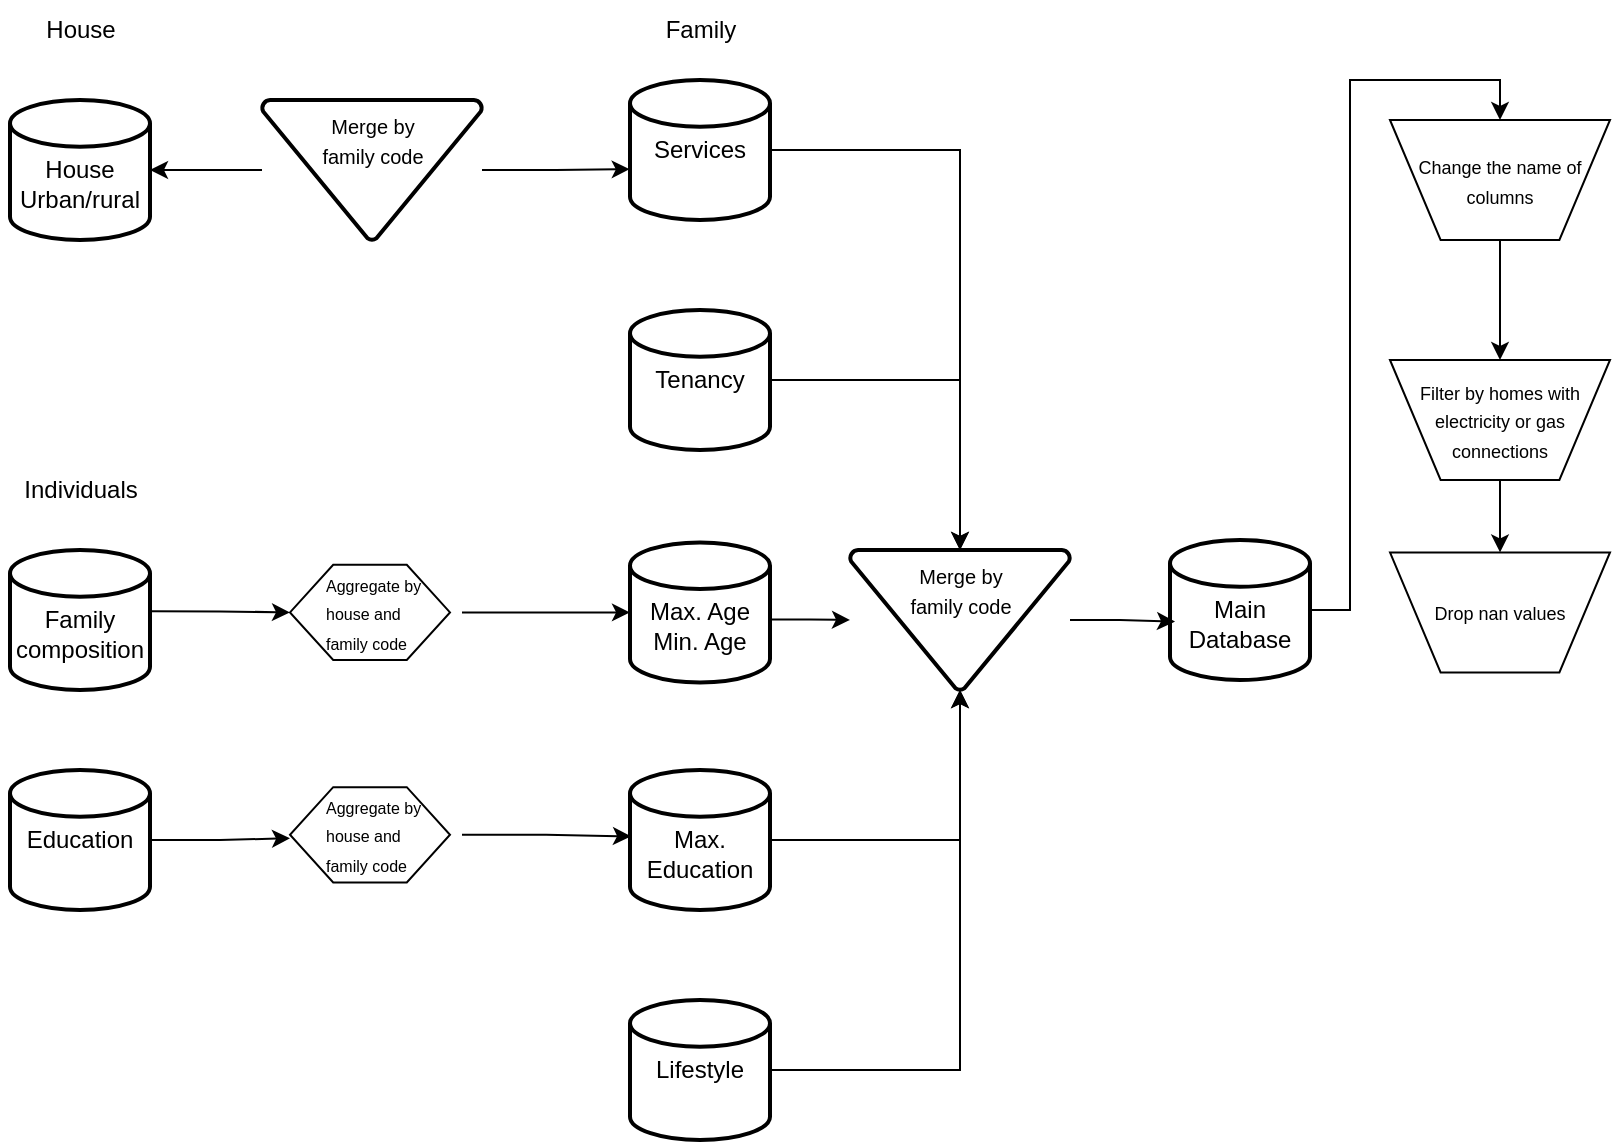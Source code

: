 <mxfile version="25.0.3">
  <diagram id="gkANINyZUyBZDDwI3h0A" name="Page-1">
    <mxGraphModel dx="2710" dy="867" grid="1" gridSize="10" guides="1" tooltips="1" connect="1" arrows="1" fold="1" page="1" pageScale="1" pageWidth="850" pageHeight="1100" math="0" shadow="0">
      <root>
        <mxCell id="0" />
        <mxCell id="1" parent="0" />
        <mxCell id="rugPiEAVBKEIt9bjCJ1i-79" style="edgeStyle=orthogonalEdgeStyle;rounded=0;orthogonalLoop=1;jettySize=auto;html=1;" edge="1" parent="1" source="rugPiEAVBKEIt9bjCJ1i-35" target="rugPiEAVBKEIt9bjCJ1i-65">
          <mxGeometry relative="1" as="geometry" />
        </mxCell>
        <mxCell id="rugPiEAVBKEIt9bjCJ1i-35" value="Tenancy" style="strokeWidth=2;html=1;shape=mxgraph.flowchart.database;whiteSpace=wrap;" vertex="1" parent="1">
          <mxGeometry x="310" y="175" width="70" height="70" as="geometry" />
        </mxCell>
        <mxCell id="rugPiEAVBKEIt9bjCJ1i-37" value="Lifestyle" style="strokeWidth=2;html=1;shape=mxgraph.flowchart.database;whiteSpace=wrap;" vertex="1" parent="1">
          <mxGeometry x="310" y="520" width="70" height="70" as="geometry" />
        </mxCell>
        <mxCell id="rugPiEAVBKEIt9bjCJ1i-92" style="edgeStyle=orthogonalEdgeStyle;rounded=0;orthogonalLoop=1;jettySize=auto;html=1;exitX=1.009;exitY=0.438;exitDx=0;exitDy=0;exitPerimeter=0;entryX=0;entryY=0.5;entryDx=0;entryDy=0;" edge="1" parent="1" source="rugPiEAVBKEIt9bjCJ1i-38" target="rugPiEAVBKEIt9bjCJ1i-90">
          <mxGeometry relative="1" as="geometry" />
        </mxCell>
        <mxCell id="rugPiEAVBKEIt9bjCJ1i-38" value="&lt;div&gt;&lt;br&gt;&lt;/div&gt;Family composition" style="strokeWidth=2;html=1;shape=mxgraph.flowchart.database;whiteSpace=wrap;" vertex="1" parent="1">
          <mxGeometry y="295" width="70" height="70" as="geometry" />
        </mxCell>
        <mxCell id="rugPiEAVBKEIt9bjCJ1i-39" value="Services" style="strokeWidth=2;html=1;shape=mxgraph.flowchart.database;whiteSpace=wrap;" vertex="1" parent="1">
          <mxGeometry x="310" y="60" width="70" height="70" as="geometry" />
        </mxCell>
        <mxCell id="rugPiEAVBKEIt9bjCJ1i-40" value="&lt;div&gt;&lt;br&gt;&lt;/div&gt;House&lt;div&gt;Urban/rural&lt;/div&gt;" style="strokeWidth=2;html=1;shape=mxgraph.flowchart.database;whiteSpace=wrap;" vertex="1" parent="1">
          <mxGeometry y="70" width="70" height="70" as="geometry" />
        </mxCell>
        <mxCell id="rugPiEAVBKEIt9bjCJ1i-41" value="Education" style="strokeWidth=2;html=1;shape=mxgraph.flowchart.database;whiteSpace=wrap;" vertex="1" parent="1">
          <mxGeometry y="405" width="70" height="70" as="geometry" />
        </mxCell>
        <mxCell id="rugPiEAVBKEIt9bjCJ1i-43" value="Individuals" style="text;html=1;align=center;verticalAlign=middle;resizable=0;points=[];autosize=1;strokeColor=none;fillColor=none;" vertex="1" parent="1">
          <mxGeometry x="-5" y="250" width="80" height="30" as="geometry" />
        </mxCell>
        <mxCell id="rugPiEAVBKEIt9bjCJ1i-44" value="&lt;div&gt;&lt;br&gt;&lt;/div&gt;Max. Age&lt;div&gt;Min. Age&lt;/div&gt;" style="strokeWidth=2;html=1;shape=mxgraph.flowchart.database;whiteSpace=wrap;" vertex="1" parent="1">
          <mxGeometry x="310" y="291.19" width="70" height="70" as="geometry" />
        </mxCell>
        <mxCell id="rugPiEAVBKEIt9bjCJ1i-46" value="&lt;div&gt;&lt;br&gt;&lt;/div&gt;Max.&lt;div&gt;Education&lt;/div&gt;" style="strokeWidth=2;html=1;shape=mxgraph.flowchart.database;whiteSpace=wrap;" vertex="1" parent="1">
          <mxGeometry x="310" y="405" width="70" height="70" as="geometry" />
        </mxCell>
        <mxCell id="rugPiEAVBKEIt9bjCJ1i-117" style="edgeStyle=orthogonalEdgeStyle;rounded=0;orthogonalLoop=1;jettySize=auto;html=1;exitX=1;exitY=0.5;exitDx=0;exitDy=0;exitPerimeter=0;entryX=0.5;entryY=0;entryDx=0;entryDy=0;" edge="1" parent="1" source="rugPiEAVBKEIt9bjCJ1i-49" target="rugPiEAVBKEIt9bjCJ1i-116">
          <mxGeometry relative="1" as="geometry" />
        </mxCell>
        <mxCell id="rugPiEAVBKEIt9bjCJ1i-49" value="&lt;div&gt;&lt;br&gt;&lt;/div&gt;&lt;div&gt;Main&lt;/div&gt;Database" style="strokeWidth=2;html=1;shape=mxgraph.flowchart.database;whiteSpace=wrap;" vertex="1" parent="1">
          <mxGeometry x="580" y="290" width="70" height="70" as="geometry" />
        </mxCell>
        <mxCell id="rugPiEAVBKEIt9bjCJ1i-56" value="House" style="text;html=1;align=center;verticalAlign=middle;resizable=0;points=[];autosize=1;strokeColor=none;fillColor=none;" vertex="1" parent="1">
          <mxGeometry x="5" y="20" width="60" height="30" as="geometry" />
        </mxCell>
        <mxCell id="rugPiEAVBKEIt9bjCJ1i-57" value="Family" style="text;html=1;align=center;verticalAlign=middle;resizable=0;points=[];autosize=1;strokeColor=none;fillColor=none;" vertex="1" parent="1">
          <mxGeometry x="315" y="20" width="60" height="30" as="geometry" />
        </mxCell>
        <mxCell id="rugPiEAVBKEIt9bjCJ1i-69" value="" style="group" vertex="1" connectable="0" parent="1">
          <mxGeometry x="420" y="295" width="110" height="70" as="geometry" />
        </mxCell>
        <mxCell id="rugPiEAVBKEIt9bjCJ1i-66" value="" style="strokeWidth=2;html=1;shape=mxgraph.flowchart.merge_or_storage;whiteSpace=wrap;" vertex="1" parent="rugPiEAVBKEIt9bjCJ1i-69">
          <mxGeometry width="110.0" height="70" as="geometry" />
        </mxCell>
        <mxCell id="rugPiEAVBKEIt9bjCJ1i-65" value="&lt;font style=&quot;font-size: 10px;&quot;&gt;Merge by&lt;/font&gt;&lt;div&gt;&lt;font style=&quot;font-size: 10px;&quot;&gt;family code&lt;/font&gt;&lt;/div&gt;" style="text;html=1;align=center;verticalAlign=middle;resizable=0;points=[];autosize=1;strokeColor=none;fillColor=none;" vertex="1" parent="rugPiEAVBKEIt9bjCJ1i-69">
          <mxGeometry x="20.004" width="70" height="40" as="geometry" />
        </mxCell>
        <mxCell id="rugPiEAVBKEIt9bjCJ1i-75" style="edgeStyle=orthogonalEdgeStyle;rounded=0;orthogonalLoop=1;jettySize=auto;html=1;exitX=1;exitY=0.5;exitDx=0;exitDy=0;exitPerimeter=0;entryX=0.5;entryY=1;entryDx=0;entryDy=0;entryPerimeter=0;" edge="1" parent="1" source="rugPiEAVBKEIt9bjCJ1i-46" target="rugPiEAVBKEIt9bjCJ1i-66">
          <mxGeometry relative="1" as="geometry" />
        </mxCell>
        <mxCell id="rugPiEAVBKEIt9bjCJ1i-77" style="edgeStyle=orthogonalEdgeStyle;rounded=0;orthogonalLoop=1;jettySize=auto;html=1;exitX=1;exitY=0.5;exitDx=0;exitDy=0;exitPerimeter=0;entryX=0.5;entryY=1;entryDx=0;entryDy=0;entryPerimeter=0;" edge="1" parent="1" source="rugPiEAVBKEIt9bjCJ1i-37" target="rugPiEAVBKEIt9bjCJ1i-66">
          <mxGeometry relative="1" as="geometry" />
        </mxCell>
        <mxCell id="rugPiEAVBKEIt9bjCJ1i-81" style="edgeStyle=orthogonalEdgeStyle;rounded=0;orthogonalLoop=1;jettySize=auto;html=1;exitX=1;exitY=0.5;exitDx=0;exitDy=0;exitPerimeter=0;" edge="1" parent="1" source="rugPiEAVBKEIt9bjCJ1i-39" target="rugPiEAVBKEIt9bjCJ1i-65">
          <mxGeometry relative="1" as="geometry" />
        </mxCell>
        <mxCell id="rugPiEAVBKEIt9bjCJ1i-83" style="edgeStyle=orthogonalEdgeStyle;rounded=0;orthogonalLoop=1;jettySize=auto;html=1;entryX=0.036;entryY=0.583;entryDx=0;entryDy=0;entryPerimeter=0;" edge="1" parent="1" source="rugPiEAVBKEIt9bjCJ1i-66" target="rugPiEAVBKEIt9bjCJ1i-49">
          <mxGeometry relative="1" as="geometry" />
        </mxCell>
        <mxCell id="rugPiEAVBKEIt9bjCJ1i-88" value="" style="group" vertex="1" connectable="0" parent="1">
          <mxGeometry x="140" y="411.19" width="96" height="60" as="geometry" />
        </mxCell>
        <mxCell id="rugPiEAVBKEIt9bjCJ1i-87" value="" style="verticalLabelPosition=bottom;verticalAlign=top;html=1;shape=hexagon;perimeter=hexagonPerimeter2;arcSize=6;size=0.27;" vertex="1" parent="rugPiEAVBKEIt9bjCJ1i-88">
          <mxGeometry y="2.38" width="80" height="47.62" as="geometry" />
        </mxCell>
        <mxCell id="rugPiEAVBKEIt9bjCJ1i-61" value="&lt;font style=&quot;font-size: 8px;&quot;&gt;Aggregate by&amp;nbsp;&lt;/font&gt;&lt;div&gt;&lt;font style=&quot;font-size: 8px;&quot;&gt;house&amp;nbsp;&lt;/font&gt;&lt;span style=&quot;font-size: 8px; background-color: initial;&quot;&gt;and&amp;nbsp;&lt;/span&gt;&lt;/div&gt;&lt;div&gt;&lt;span style=&quot;font-size: 8px; background-color: initial;&quot;&gt;family code&lt;/span&gt;&lt;/div&gt;" style="text;html=1;align=left;verticalAlign=middle;resizable=0;points=[];autosize=1;strokeColor=none;fillColor=none;" vertex="1" parent="rugPiEAVBKEIt9bjCJ1i-88">
          <mxGeometry x="16" y="-3.81" width="70" height="60" as="geometry" />
        </mxCell>
        <mxCell id="rugPiEAVBKEIt9bjCJ1i-89" value="" style="group" vertex="1" connectable="0" parent="1">
          <mxGeometry x="140" y="300" width="96" height="60" as="geometry" />
        </mxCell>
        <mxCell id="rugPiEAVBKEIt9bjCJ1i-90" value="" style="verticalLabelPosition=bottom;verticalAlign=top;html=1;shape=hexagon;perimeter=hexagonPerimeter2;arcSize=6;size=0.27;" vertex="1" parent="rugPiEAVBKEIt9bjCJ1i-89">
          <mxGeometry y="2.381" width="80" height="47.619" as="geometry" />
        </mxCell>
        <mxCell id="rugPiEAVBKEIt9bjCJ1i-91" value="&lt;font style=&quot;font-size: 8px;&quot;&gt;Aggregate by&amp;nbsp;&lt;/font&gt;&lt;div&gt;&lt;font style=&quot;font-size: 8px;&quot;&gt;house&amp;nbsp;&lt;/font&gt;&lt;span style=&quot;font-size: 8px; background-color: initial;&quot;&gt;and&amp;nbsp;&lt;/span&gt;&lt;/div&gt;&lt;div&gt;&lt;span style=&quot;font-size: 8px; background-color: initial;&quot;&gt;family code&lt;/span&gt;&lt;/div&gt;" style="text;html=1;align=left;verticalAlign=middle;resizable=0;points=[];autosize=1;strokeColor=none;fillColor=none;" vertex="1" parent="rugPiEAVBKEIt9bjCJ1i-89">
          <mxGeometry x="16" y="-3.81" width="70" height="60" as="geometry" />
        </mxCell>
        <mxCell id="rugPiEAVBKEIt9bjCJ1i-94" style="edgeStyle=orthogonalEdgeStyle;rounded=0;orthogonalLoop=1;jettySize=auto;html=1;exitX=1;exitY=0.5;exitDx=0;exitDy=0;exitPerimeter=0;entryX=0;entryY=0.537;entryDx=0;entryDy=0;entryPerimeter=0;" edge="1" parent="1" source="rugPiEAVBKEIt9bjCJ1i-41" target="rugPiEAVBKEIt9bjCJ1i-87">
          <mxGeometry relative="1" as="geometry" />
        </mxCell>
        <mxCell id="rugPiEAVBKEIt9bjCJ1i-96" style="edgeStyle=orthogonalEdgeStyle;rounded=0;orthogonalLoop=1;jettySize=auto;html=1;entryX=0.007;entryY=0.474;entryDx=0;entryDy=0;entryPerimeter=0;" edge="1" parent="1" source="rugPiEAVBKEIt9bjCJ1i-61" target="rugPiEAVBKEIt9bjCJ1i-46">
          <mxGeometry relative="1" as="geometry" />
        </mxCell>
        <mxCell id="rugPiEAVBKEIt9bjCJ1i-98" value="" style="group" vertex="1" connectable="0" parent="1">
          <mxGeometry x="126" y="70" width="110" height="70" as="geometry" />
        </mxCell>
        <mxCell id="rugPiEAVBKEIt9bjCJ1i-99" value="" style="strokeWidth=2;html=1;shape=mxgraph.flowchart.merge_or_storage;whiteSpace=wrap;" vertex="1" parent="rugPiEAVBKEIt9bjCJ1i-98">
          <mxGeometry width="110.0" height="70" as="geometry" />
        </mxCell>
        <mxCell id="rugPiEAVBKEIt9bjCJ1i-100" value="&lt;font style=&quot;font-size: 10px;&quot;&gt;Merge by&lt;/font&gt;&lt;div&gt;&lt;font style=&quot;font-size: 10px;&quot;&gt;family code&lt;/font&gt;&lt;/div&gt;" style="text;html=1;align=center;verticalAlign=middle;resizable=0;points=[];autosize=1;strokeColor=none;fillColor=none;" vertex="1" parent="rugPiEAVBKEIt9bjCJ1i-98">
          <mxGeometry x="20.004" width="70" height="40" as="geometry" />
        </mxCell>
        <mxCell id="rugPiEAVBKEIt9bjCJ1i-103" style="edgeStyle=orthogonalEdgeStyle;rounded=0;orthogonalLoop=1;jettySize=auto;html=1;entryX=1;entryY=0.5;entryDx=0;entryDy=0;entryPerimeter=0;" edge="1" parent="1" source="rugPiEAVBKEIt9bjCJ1i-99" target="rugPiEAVBKEIt9bjCJ1i-40">
          <mxGeometry relative="1" as="geometry" />
        </mxCell>
        <mxCell id="rugPiEAVBKEIt9bjCJ1i-104" style="edgeStyle=orthogonalEdgeStyle;rounded=0;orthogonalLoop=1;jettySize=auto;html=1;entryX=-0.002;entryY=0.637;entryDx=0;entryDy=0;entryPerimeter=0;" edge="1" parent="1" source="rugPiEAVBKEIt9bjCJ1i-99" target="rugPiEAVBKEIt9bjCJ1i-39">
          <mxGeometry relative="1" as="geometry" />
        </mxCell>
        <mxCell id="rugPiEAVBKEIt9bjCJ1i-105" style="edgeStyle=orthogonalEdgeStyle;rounded=0;orthogonalLoop=1;jettySize=auto;html=1;entryX=0;entryY=0.5;entryDx=0;entryDy=0;entryPerimeter=0;" edge="1" parent="1" source="rugPiEAVBKEIt9bjCJ1i-91" target="rugPiEAVBKEIt9bjCJ1i-44">
          <mxGeometry relative="1" as="geometry" />
        </mxCell>
        <mxCell id="rugPiEAVBKEIt9bjCJ1i-108" style="edgeStyle=orthogonalEdgeStyle;rounded=0;orthogonalLoop=1;jettySize=auto;html=1;exitX=1;exitY=0.55;exitDx=0;exitDy=0;exitPerimeter=0;" edge="1" parent="1" source="rugPiEAVBKEIt9bjCJ1i-44" target="rugPiEAVBKEIt9bjCJ1i-66">
          <mxGeometry relative="1" as="geometry">
            <mxPoint x="430" y="330" as="sourcePoint" />
          </mxGeometry>
        </mxCell>
        <mxCell id="rugPiEAVBKEIt9bjCJ1i-119" style="edgeStyle=orthogonalEdgeStyle;rounded=0;orthogonalLoop=1;jettySize=auto;html=1;exitX=0.5;exitY=1;exitDx=0;exitDy=0;entryX=0.5;entryY=0;entryDx=0;entryDy=0;" edge="1" parent="1" source="rugPiEAVBKEIt9bjCJ1i-116" target="rugPiEAVBKEIt9bjCJ1i-118">
          <mxGeometry relative="1" as="geometry" />
        </mxCell>
        <mxCell id="rugPiEAVBKEIt9bjCJ1i-116" value="&lt;font style=&quot;font-size: 9px;&quot;&gt;Change the name of columns&lt;/font&gt;" style="verticalLabelPosition=middle;verticalAlign=middle;html=1;shape=trapezoid;perimeter=trapezoidPerimeter;whiteSpace=wrap;size=0.23;arcSize=10;flipV=1;labelPosition=center;align=center;" vertex="1" parent="1">
          <mxGeometry x="690" y="80" width="110" height="60" as="geometry" />
        </mxCell>
        <mxCell id="rugPiEAVBKEIt9bjCJ1i-118" value="&lt;font style=&quot;font-size: 9px;&quot;&gt;Filter by homes with electricity or gas connections&lt;/font&gt;" style="verticalLabelPosition=middle;verticalAlign=middle;html=1;shape=trapezoid;perimeter=trapezoidPerimeter;whiteSpace=wrap;size=0.23;arcSize=10;flipV=1;labelPosition=center;align=center;" vertex="1" parent="1">
          <mxGeometry x="690" y="200" width="110" height="60" as="geometry" />
        </mxCell>
        <mxCell id="rugPiEAVBKEIt9bjCJ1i-121" style="edgeStyle=orthogonalEdgeStyle;rounded=0;orthogonalLoop=1;jettySize=auto;html=1;exitX=0.5;exitY=1;exitDx=0;exitDy=0;" edge="1" parent="1" source="rugPiEAVBKEIt9bjCJ1i-118" target="rugPiEAVBKEIt9bjCJ1i-120">
          <mxGeometry relative="1" as="geometry" />
        </mxCell>
        <mxCell id="rugPiEAVBKEIt9bjCJ1i-120" value="&lt;font style=&quot;font-size: 9px;&quot;&gt;Drop nan values&lt;/font&gt;" style="verticalLabelPosition=middle;verticalAlign=middle;html=1;shape=trapezoid;perimeter=trapezoidPerimeter;whiteSpace=wrap;size=0.23;arcSize=10;flipV=1;labelPosition=center;align=center;" vertex="1" parent="1">
          <mxGeometry x="690" y="296.19" width="110" height="60" as="geometry" />
        </mxCell>
      </root>
    </mxGraphModel>
  </diagram>
</mxfile>
